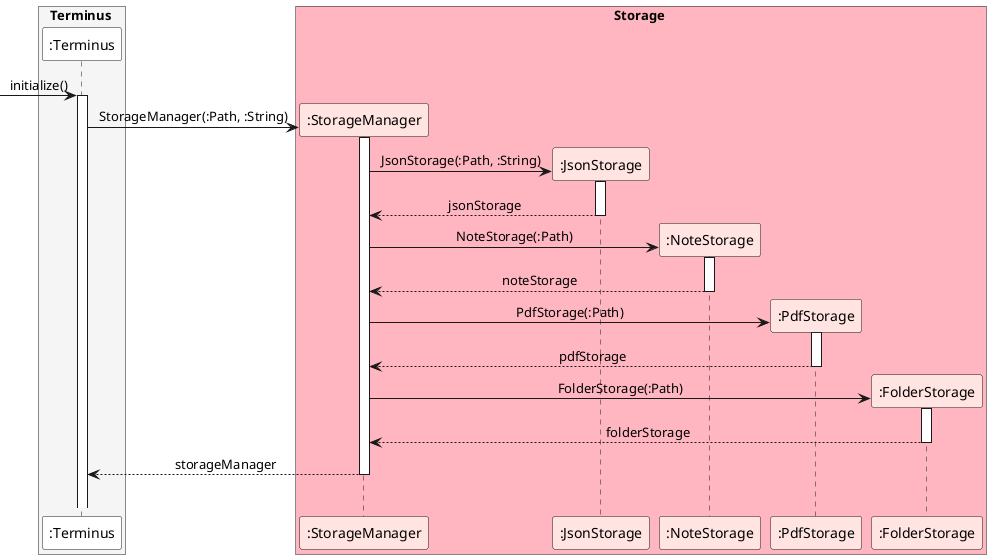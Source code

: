 @startuml
'https://plantuml.com/sequence-diagram

skinparam sequenceMessageAlign center

box Terminus #whitesmoke
participant ":Terminus" as Terminus #white
endbox

box Storage #lightpink
participant ":StorageManager" as StorageManager #mistyrose
participant ":JsonStorage" as JsonStorage #mistyrose
participant ":NoteStorage" as NoteStorage #mistyrose
participant ":PdfStorage" as PdfStorage #mistyrose
participant ":FolderStorage" as FolderStorage #mistyrose
endbox

-> Terminus : initialize()
activate Terminus

create StorageManager
  Terminus -> StorageManager : StorageManager(:Path, :String)
  activate StorageManager
    create JsonStorage
      StorageManager -> JsonStorage : JsonStorage(:Path, :String)
      activate JsonStorage
    return jsonStorage
    create NoteStorage
      StorageManager -> NoteStorage : NoteStorage(:Path)
      activate NoteStorage
    return noteStorage
    create PdfStorage
      StorageManager -> PdfStorage : PdfStorage(:Path)
      activate PdfStorage
    return pdfStorage
    create FolderStorage
      StorageManager -> FolderStorage : FolderStorage(:Path)
      activate FolderStorage
    return folderStorage
  return storageManager
|||

@enduml